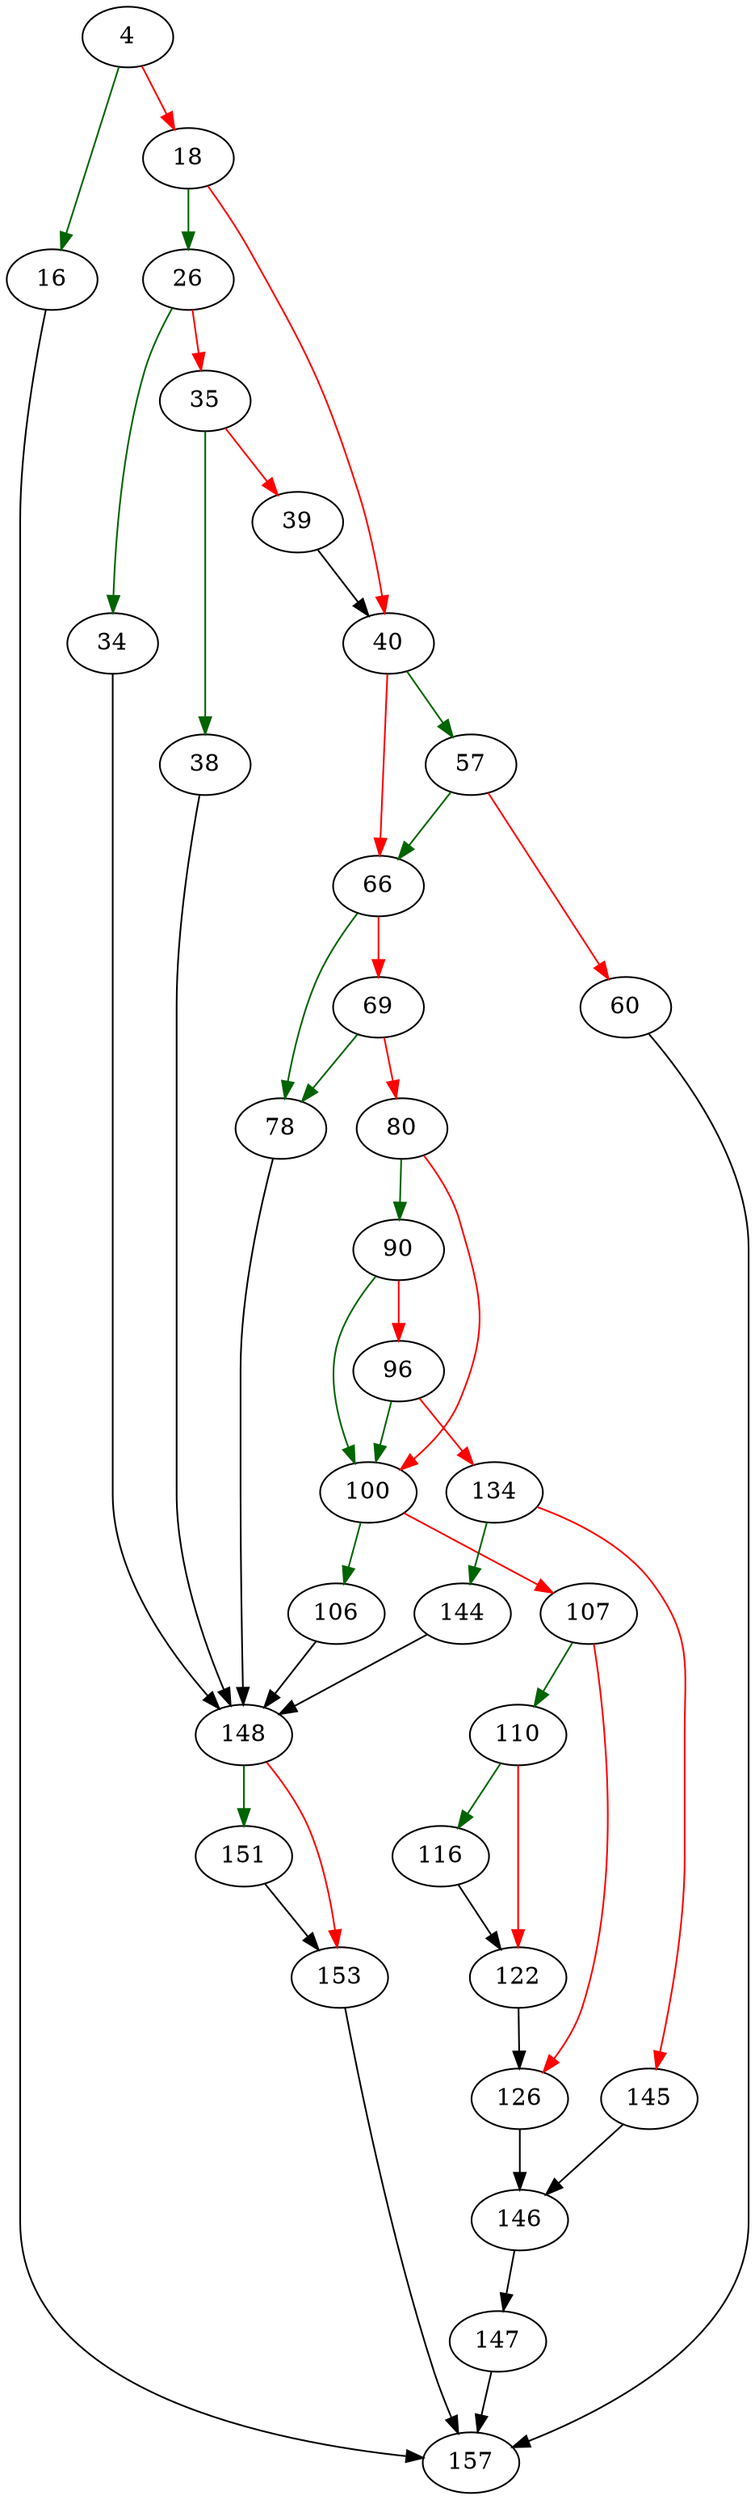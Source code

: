 strict digraph "getPageNormal" {
	// Node definitions.
	4 [entry=true];
	16;
	18;
	157;
	26;
	40;
	34;
	35;
	148;
	38;
	39;
	57;
	66;
	60;
	78;
	69;
	80;
	90;
	100;
	96;
	134;
	106;
	107;
	110;
	126;
	116;
	122;
	146;
	144;
	145;
	147;
	151;
	153;

	// Edge definitions.
	4 -> 16 [
		color=darkgreen
		cond=true
	];
	4 -> 18 [
		color=red
		cond=false
	];
	16 -> 157;
	18 -> 26 [
		color=darkgreen
		cond=true
	];
	18 -> 40 [
		color=red
		cond=false
	];
	26 -> 34 [
		color=darkgreen
		cond=true
	];
	26 -> 35 [
		color=red
		cond=false
	];
	40 -> 57 [
		color=darkgreen
		cond=true
	];
	40 -> 66 [
		color=red
		cond=false
	];
	34 -> 148;
	35 -> 38 [
		color=darkgreen
		cond=true
	];
	35 -> 39 [
		color=red
		cond=false
	];
	148 -> 151 [
		color=darkgreen
		cond=true
	];
	148 -> 153 [
		color=red
		cond=false
	];
	38 -> 148;
	39 -> 40;
	57 -> 66 [
		color=darkgreen
		cond=true
	];
	57 -> 60 [
		color=red
		cond=false
	];
	66 -> 78 [
		color=darkgreen
		cond=true
	];
	66 -> 69 [
		color=red
		cond=false
	];
	60 -> 157;
	78 -> 148;
	69 -> 78 [
		color=darkgreen
		cond=true
	];
	69 -> 80 [
		color=red
		cond=false
	];
	80 -> 90 [
		color=darkgreen
		cond=true
	];
	80 -> 100 [
		color=red
		cond=false
	];
	90 -> 100 [
		color=darkgreen
		cond=true
	];
	90 -> 96 [
		color=red
		cond=false
	];
	100 -> 106 [
		color=darkgreen
		cond=true
	];
	100 -> 107 [
		color=red
		cond=false
	];
	96 -> 100 [
		color=darkgreen
		cond=true
	];
	96 -> 134 [
		color=red
		cond=false
	];
	134 -> 144 [
		color=darkgreen
		cond=true
	];
	134 -> 145 [
		color=red
		cond=false
	];
	106 -> 148;
	107 -> 110 [
		color=darkgreen
		cond=true
	];
	107 -> 126 [
		color=red
		cond=false
	];
	110 -> 116 [
		color=darkgreen
		cond=true
	];
	110 -> 122 [
		color=red
		cond=false
	];
	126 -> 146;
	116 -> 122;
	122 -> 126;
	146 -> 147;
	144 -> 148;
	145 -> 146;
	147 -> 157;
	151 -> 153;
	153 -> 157;
}